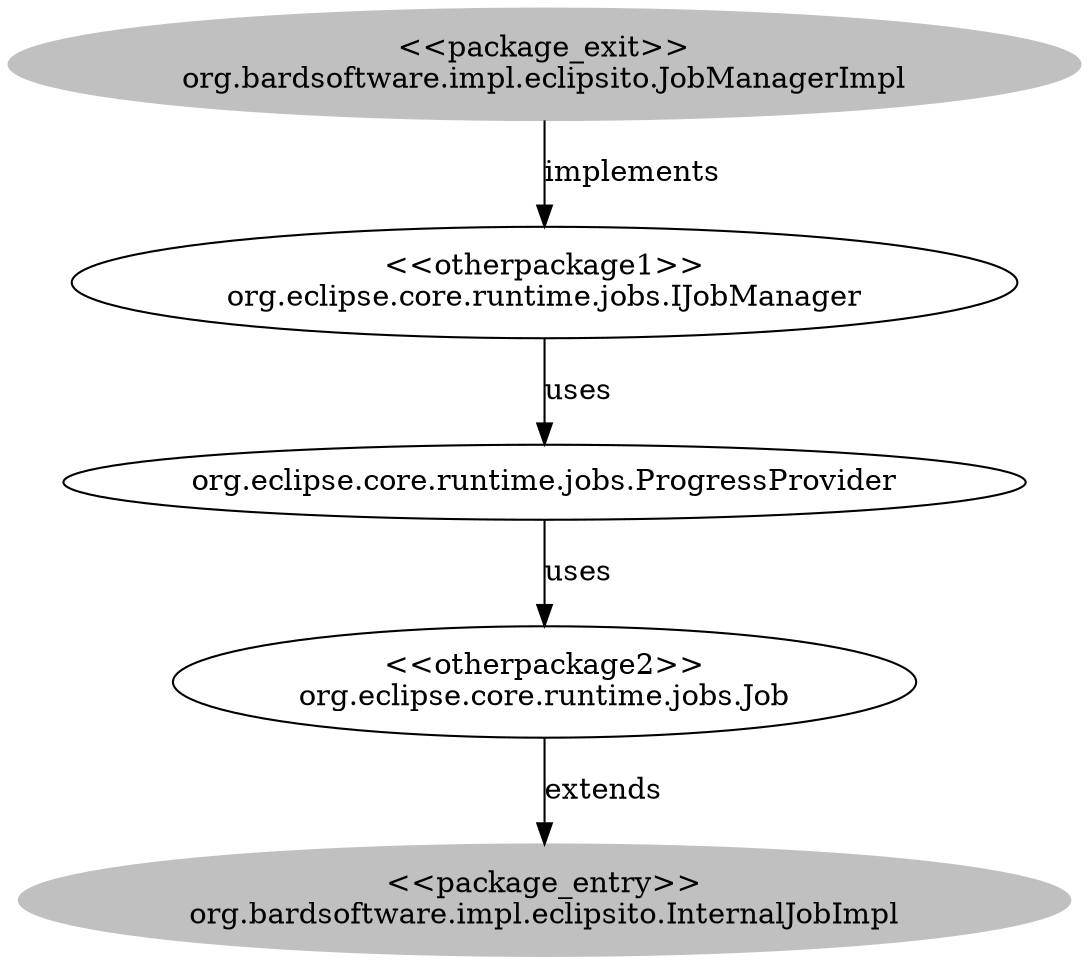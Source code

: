 digraph cd {
	org_bardsoftware_impl_eclipsito_JobManagerImpl [label="<<package_exit>>
org.bardsoftware.impl.eclipsito.JobManagerImpl",style=filled,color="grey"];
	org_bardsoftware_impl_eclipsito_InternalJobImpl [label="<<package_entry>>
org.bardsoftware.impl.eclipsito.InternalJobImpl",style=filled,color="grey"];
	org_eclipse_core_runtime_jobs_IJobManager [label="<<otherpackage1>>
org.eclipse.core.runtime.jobs.IJobManager"];
	org_eclipse_core_runtime_jobs_Job [label="<<otherpackage2>>
org.eclipse.core.runtime.jobs.Job"];
	org_eclipse_core_runtime_jobs_ProgressProvider [label="org.eclipse.core.runtime.jobs.ProgressProvider"];
	org_bardsoftware_impl_eclipsito_JobManagerImpl -> org_eclipse_core_runtime_jobs_IJobManager [label=implements];
	org_eclipse_core_runtime_jobs_Job -> org_bardsoftware_impl_eclipsito_InternalJobImpl [label=extends];
	org_eclipse_core_runtime_jobs_IJobManager -> org_eclipse_core_runtime_jobs_ProgressProvider [label=uses];
	org_eclipse_core_runtime_jobs_ProgressProvider -> org_eclipse_core_runtime_jobs_Job [label=uses];
}
